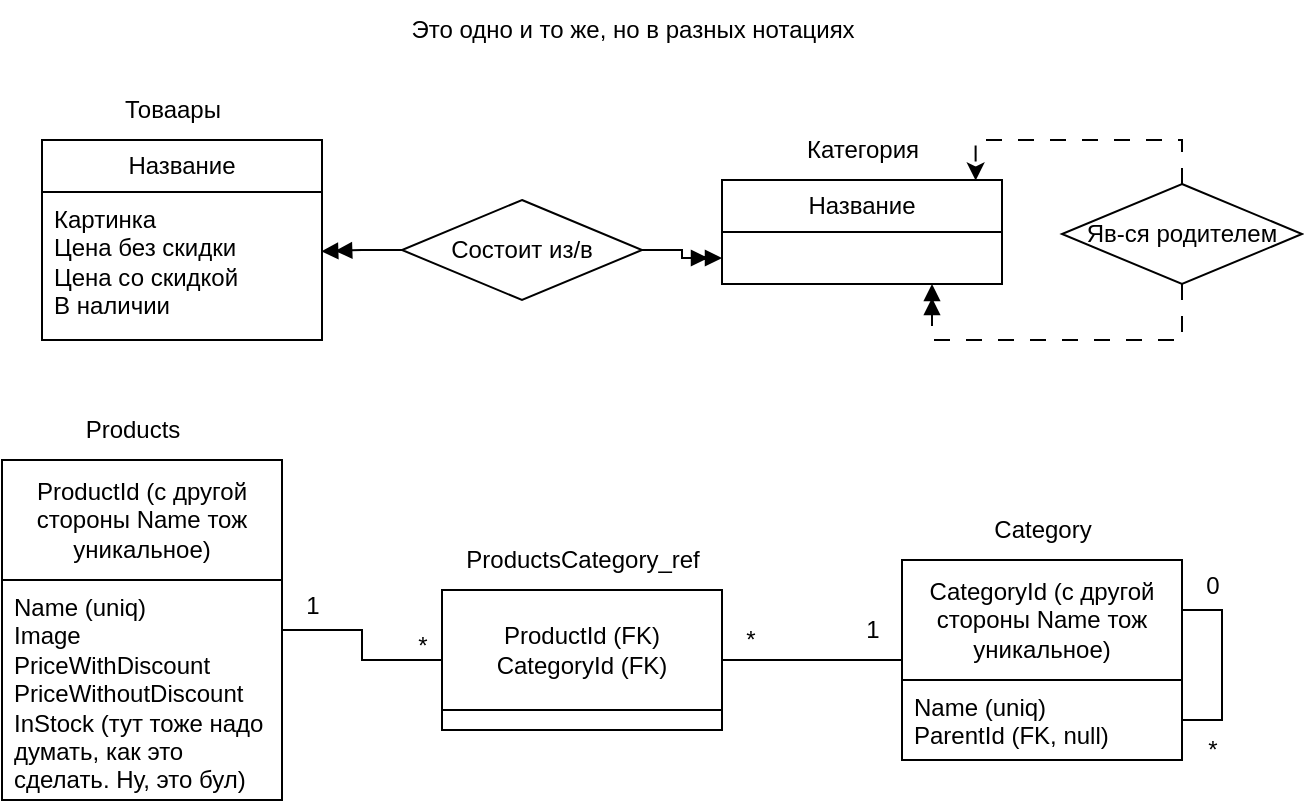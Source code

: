 <mxfile version="28.0.7">
  <diagram name="Страница — 1" id="Jow1OeaFJOFXGX1taunX">
    <mxGraphModel dx="1244" dy="716" grid="1" gridSize="10" guides="1" tooltips="1" connect="1" arrows="1" fold="1" page="1" pageScale="1" pageWidth="827" pageHeight="1169" math="0" shadow="0">
      <root>
        <mxCell id="0" />
        <mxCell id="1" parent="0" />
        <mxCell id="z3YhTsL_gDp53mxOZ--C-1" value="Название" style="swimlane;fontStyle=0;childLayout=stackLayout;horizontal=1;startSize=26;fillColor=none;horizontalStack=0;resizeParent=1;resizeParentMax=0;resizeLast=0;collapsible=1;marginBottom=0;whiteSpace=wrap;html=1;" vertex="1" parent="1">
          <mxGeometry x="40" y="320" width="140" height="100" as="geometry" />
        </mxCell>
        <mxCell id="z3YhTsL_gDp53mxOZ--C-2" value="Картинка&lt;div&gt;Цена без скидки&lt;/div&gt;&lt;div&gt;Цена со скидкой&lt;/div&gt;&lt;div&gt;В наличии&lt;/div&gt;" style="text;strokeColor=none;fillColor=none;align=left;verticalAlign=top;spacingLeft=4;spacingRight=4;overflow=hidden;rotatable=0;points=[[0,0.5],[1,0.5]];portConstraint=eastwest;whiteSpace=wrap;html=1;" vertex="1" parent="z3YhTsL_gDp53mxOZ--C-1">
          <mxGeometry y="26" width="140" height="74" as="geometry" />
        </mxCell>
        <mxCell id="z3YhTsL_gDp53mxOZ--C-5" value="Товаары" style="text;html=1;align=center;verticalAlign=middle;resizable=0;points=[];autosize=1;strokeColor=none;fillColor=none;" vertex="1" parent="1">
          <mxGeometry x="70" y="290" width="70" height="30" as="geometry" />
        </mxCell>
        <mxCell id="z3YhTsL_gDp53mxOZ--C-6" value="Название" style="swimlane;fontStyle=0;childLayout=stackLayout;horizontal=1;startSize=26;fillColor=none;horizontalStack=0;resizeParent=1;resizeParentMax=0;resizeLast=0;collapsible=1;marginBottom=0;whiteSpace=wrap;html=1;" vertex="1" parent="1">
          <mxGeometry x="380" y="340" width="140" height="52" as="geometry" />
        </mxCell>
        <mxCell id="z3YhTsL_gDp53mxOZ--C-10" value="Категория" style="text;html=1;align=center;verticalAlign=middle;resizable=0;points=[];autosize=1;strokeColor=none;fillColor=none;" vertex="1" parent="1">
          <mxGeometry x="410" y="310" width="80" height="30" as="geometry" />
        </mxCell>
        <mxCell id="z3YhTsL_gDp53mxOZ--C-13" style="edgeStyle=orthogonalEdgeStyle;rounded=0;orthogonalLoop=1;jettySize=auto;html=1;exitX=1;exitY=0.5;exitDx=0;exitDy=0;entryX=0;entryY=0.75;entryDx=0;entryDy=0;endArrow=doubleBlock;endFill=1;" edge="1" parent="1" source="z3YhTsL_gDp53mxOZ--C-11" target="z3YhTsL_gDp53mxOZ--C-6">
          <mxGeometry relative="1" as="geometry" />
        </mxCell>
        <mxCell id="z3YhTsL_gDp53mxOZ--C-11" value="Состоит из/в" style="rhombus;whiteSpace=wrap;html=1;" vertex="1" parent="1">
          <mxGeometry x="220" y="350" width="120" height="50" as="geometry" />
        </mxCell>
        <mxCell id="z3YhTsL_gDp53mxOZ--C-12" style="edgeStyle=orthogonalEdgeStyle;rounded=0;orthogonalLoop=1;jettySize=auto;html=1;exitX=0;exitY=0.5;exitDx=0;exitDy=0;entryX=0.997;entryY=0.401;entryDx=0;entryDy=0;entryPerimeter=0;endArrow=doubleBlock;endFill=1;" edge="1" parent="1" source="z3YhTsL_gDp53mxOZ--C-11" target="z3YhTsL_gDp53mxOZ--C-2">
          <mxGeometry relative="1" as="geometry" />
        </mxCell>
        <mxCell id="z3YhTsL_gDp53mxOZ--C-16" style="edgeStyle=orthogonalEdgeStyle;rounded=0;orthogonalLoop=1;jettySize=auto;html=1;exitX=0.5;exitY=1;exitDx=0;exitDy=0;entryX=0.75;entryY=1;entryDx=0;entryDy=0;endArrow=doubleBlock;endFill=1;dashed=1;dashPattern=8 8;" edge="1" parent="1" source="z3YhTsL_gDp53mxOZ--C-14" target="z3YhTsL_gDp53mxOZ--C-6">
          <mxGeometry relative="1" as="geometry">
            <Array as="points">
              <mxPoint x="610" y="420" />
              <mxPoint x="485" y="420" />
            </Array>
          </mxGeometry>
        </mxCell>
        <mxCell id="z3YhTsL_gDp53mxOZ--C-14" value="Яв-ся родителем" style="rhombus;whiteSpace=wrap;html=1;" vertex="1" parent="1">
          <mxGeometry x="550" y="342" width="120" height="50" as="geometry" />
        </mxCell>
        <mxCell id="z3YhTsL_gDp53mxOZ--C-15" style="edgeStyle=orthogonalEdgeStyle;rounded=0;orthogonalLoop=1;jettySize=auto;html=1;exitX=0.5;exitY=0;exitDx=0;exitDy=0;entryX=0.906;entryY=0.004;entryDx=0;entryDy=0;entryPerimeter=0;dashed=1;dashPattern=8 8;" edge="1" parent="1" source="z3YhTsL_gDp53mxOZ--C-14" target="z3YhTsL_gDp53mxOZ--C-6">
          <mxGeometry relative="1" as="geometry" />
        </mxCell>
        <mxCell id="z3YhTsL_gDp53mxOZ--C-34" style="edgeStyle=orthogonalEdgeStyle;rounded=0;orthogonalLoop=1;jettySize=auto;html=1;exitX=1;exitY=0.5;exitDx=0;exitDy=0;entryX=0;entryY=0.5;entryDx=0;entryDy=0;endArrow=none;endFill=0;" edge="1" parent="1" source="z3YhTsL_gDp53mxOZ--C-17" target="z3YhTsL_gDp53mxOZ--C-30">
          <mxGeometry relative="1" as="geometry" />
        </mxCell>
        <mxCell id="z3YhTsL_gDp53mxOZ--C-17" value="ProductId (с другой стороны Name тож уникальное)" style="swimlane;fontStyle=0;childLayout=stackLayout;horizontal=1;startSize=60;fillColor=none;horizontalStack=0;resizeParent=1;resizeParentMax=0;resizeLast=0;collapsible=1;marginBottom=0;whiteSpace=wrap;html=1;" vertex="1" parent="1">
          <mxGeometry x="20" y="480" width="140" height="170" as="geometry" />
        </mxCell>
        <mxCell id="z3YhTsL_gDp53mxOZ--C-18" value="Name (uniq)&lt;div&gt;Image&lt;/div&gt;&lt;div&gt;PriceWithDiscount&lt;/div&gt;&lt;div&gt;PriceWithoutDiscount&lt;/div&gt;&lt;div&gt;InStock (тут тоже надо думать, как это сделать. Ну, это бул)&lt;/div&gt;" style="text;strokeColor=none;fillColor=none;align=left;verticalAlign=top;spacingLeft=4;spacingRight=4;overflow=hidden;rotatable=0;points=[[0,0.5],[1,0.5]];portConstraint=eastwest;whiteSpace=wrap;html=1;" vertex="1" parent="z3YhTsL_gDp53mxOZ--C-17">
          <mxGeometry y="60" width="140" height="110" as="geometry" />
        </mxCell>
        <mxCell id="z3YhTsL_gDp53mxOZ--C-19" value="Products" style="text;html=1;align=center;verticalAlign=middle;resizable=0;points=[];autosize=1;strokeColor=none;fillColor=none;" vertex="1" parent="1">
          <mxGeometry x="50" y="450" width="70" height="30" as="geometry" />
        </mxCell>
        <mxCell id="z3YhTsL_gDp53mxOZ--C-33" style="edgeStyle=orthogonalEdgeStyle;rounded=0;orthogonalLoop=1;jettySize=auto;html=1;exitX=0;exitY=0.5;exitDx=0;exitDy=0;entryX=1;entryY=0.5;entryDx=0;entryDy=0;endArrow=none;endFill=0;" edge="1" parent="1" source="z3YhTsL_gDp53mxOZ--C-20" target="z3YhTsL_gDp53mxOZ--C-30">
          <mxGeometry relative="1" as="geometry" />
        </mxCell>
        <mxCell id="z3YhTsL_gDp53mxOZ--C-20" value="CategoryId (с другой стороны Name тож уникальное)" style="swimlane;fontStyle=0;childLayout=stackLayout;horizontal=1;startSize=60;fillColor=none;horizontalStack=0;resizeParent=1;resizeParentMax=0;resizeLast=0;collapsible=1;marginBottom=0;whiteSpace=wrap;html=1;" vertex="1" parent="1">
          <mxGeometry x="470" y="530" width="140" height="100" as="geometry" />
        </mxCell>
        <mxCell id="z3YhTsL_gDp53mxOZ--C-29" value="Name (uniq)&lt;div&gt;ParentId (FK, null)&lt;/div&gt;" style="text;strokeColor=none;fillColor=none;align=left;verticalAlign=top;spacingLeft=4;spacingRight=4;overflow=hidden;rotatable=0;points=[[0,0.5],[1,0.5]];portConstraint=eastwest;whiteSpace=wrap;html=1;" vertex="1" parent="z3YhTsL_gDp53mxOZ--C-20">
          <mxGeometry y="60" width="140" height="40" as="geometry" />
        </mxCell>
        <mxCell id="z3YhTsL_gDp53mxOZ--C-39" style="edgeStyle=orthogonalEdgeStyle;rounded=0;orthogonalLoop=1;jettySize=auto;html=1;exitX=1;exitY=0.25;exitDx=0;exitDy=0;entryX=1;entryY=0.5;entryDx=0;entryDy=0;endArrow=none;endFill=0;" edge="1" parent="z3YhTsL_gDp53mxOZ--C-20" source="z3YhTsL_gDp53mxOZ--C-20" target="z3YhTsL_gDp53mxOZ--C-29">
          <mxGeometry relative="1" as="geometry" />
        </mxCell>
        <mxCell id="z3YhTsL_gDp53mxOZ--C-21" value="Category" style="text;html=1;align=center;verticalAlign=middle;resizable=0;points=[];autosize=1;strokeColor=none;fillColor=none;" vertex="1" parent="1">
          <mxGeometry x="505" y="500" width="70" height="30" as="geometry" />
        </mxCell>
        <mxCell id="z3YhTsL_gDp53mxOZ--C-30" value="ProductId (FK)&lt;div&gt;CategoryId (FK)&lt;/div&gt;" style="swimlane;fontStyle=0;childLayout=stackLayout;horizontal=1;startSize=60;fillColor=none;horizontalStack=0;resizeParent=1;resizeParentMax=0;resizeLast=0;collapsible=1;marginBottom=0;whiteSpace=wrap;html=1;" vertex="1" parent="1">
          <mxGeometry x="240" y="545" width="140" height="70" as="geometry" />
        </mxCell>
        <mxCell id="z3YhTsL_gDp53mxOZ--C-32" value="ProductsCategory_ref" style="text;html=1;align=center;verticalAlign=middle;resizable=0;points=[];autosize=1;strokeColor=none;fillColor=none;" vertex="1" parent="1">
          <mxGeometry x="240" y="515" width="140" height="30" as="geometry" />
        </mxCell>
        <mxCell id="z3YhTsL_gDp53mxOZ--C-35" value="1" style="text;html=1;align=center;verticalAlign=middle;resizable=0;points=[];autosize=1;strokeColor=none;fillColor=none;" vertex="1" parent="1">
          <mxGeometry x="160" y="538" width="30" height="30" as="geometry" />
        </mxCell>
        <mxCell id="z3YhTsL_gDp53mxOZ--C-36" value="*" style="text;html=1;align=center;verticalAlign=middle;resizable=0;points=[];autosize=1;strokeColor=none;fillColor=none;" vertex="1" parent="1">
          <mxGeometry x="215" y="558" width="30" height="30" as="geometry" />
        </mxCell>
        <mxCell id="z3YhTsL_gDp53mxOZ--C-37" value="1" style="text;html=1;align=center;verticalAlign=middle;resizable=0;points=[];autosize=1;strokeColor=none;fillColor=none;" vertex="1" parent="1">
          <mxGeometry x="440" y="550" width="30" height="30" as="geometry" />
        </mxCell>
        <mxCell id="z3YhTsL_gDp53mxOZ--C-38" value="*" style="text;html=1;align=center;verticalAlign=middle;resizable=0;points=[];autosize=1;strokeColor=none;fillColor=none;" vertex="1" parent="1">
          <mxGeometry x="379" y="555" width="30" height="30" as="geometry" />
        </mxCell>
        <mxCell id="z3YhTsL_gDp53mxOZ--C-40" value="0" style="text;html=1;align=center;verticalAlign=middle;resizable=0;points=[];autosize=1;strokeColor=none;fillColor=none;" vertex="1" parent="1">
          <mxGeometry x="610" y="528" width="30" height="30" as="geometry" />
        </mxCell>
        <mxCell id="z3YhTsL_gDp53mxOZ--C-41" value="*" style="text;html=1;align=center;verticalAlign=middle;resizable=0;points=[];autosize=1;strokeColor=none;fillColor=none;" vertex="1" parent="1">
          <mxGeometry x="610" y="610" width="30" height="30" as="geometry" />
        </mxCell>
        <mxCell id="z3YhTsL_gDp53mxOZ--C-42" value="Это одно и то же, но в разных нотациях" style="text;html=1;align=center;verticalAlign=middle;resizable=0;points=[];autosize=1;strokeColor=none;fillColor=none;" vertex="1" parent="1">
          <mxGeometry x="210" y="250" width="250" height="30" as="geometry" />
        </mxCell>
      </root>
    </mxGraphModel>
  </diagram>
</mxfile>

